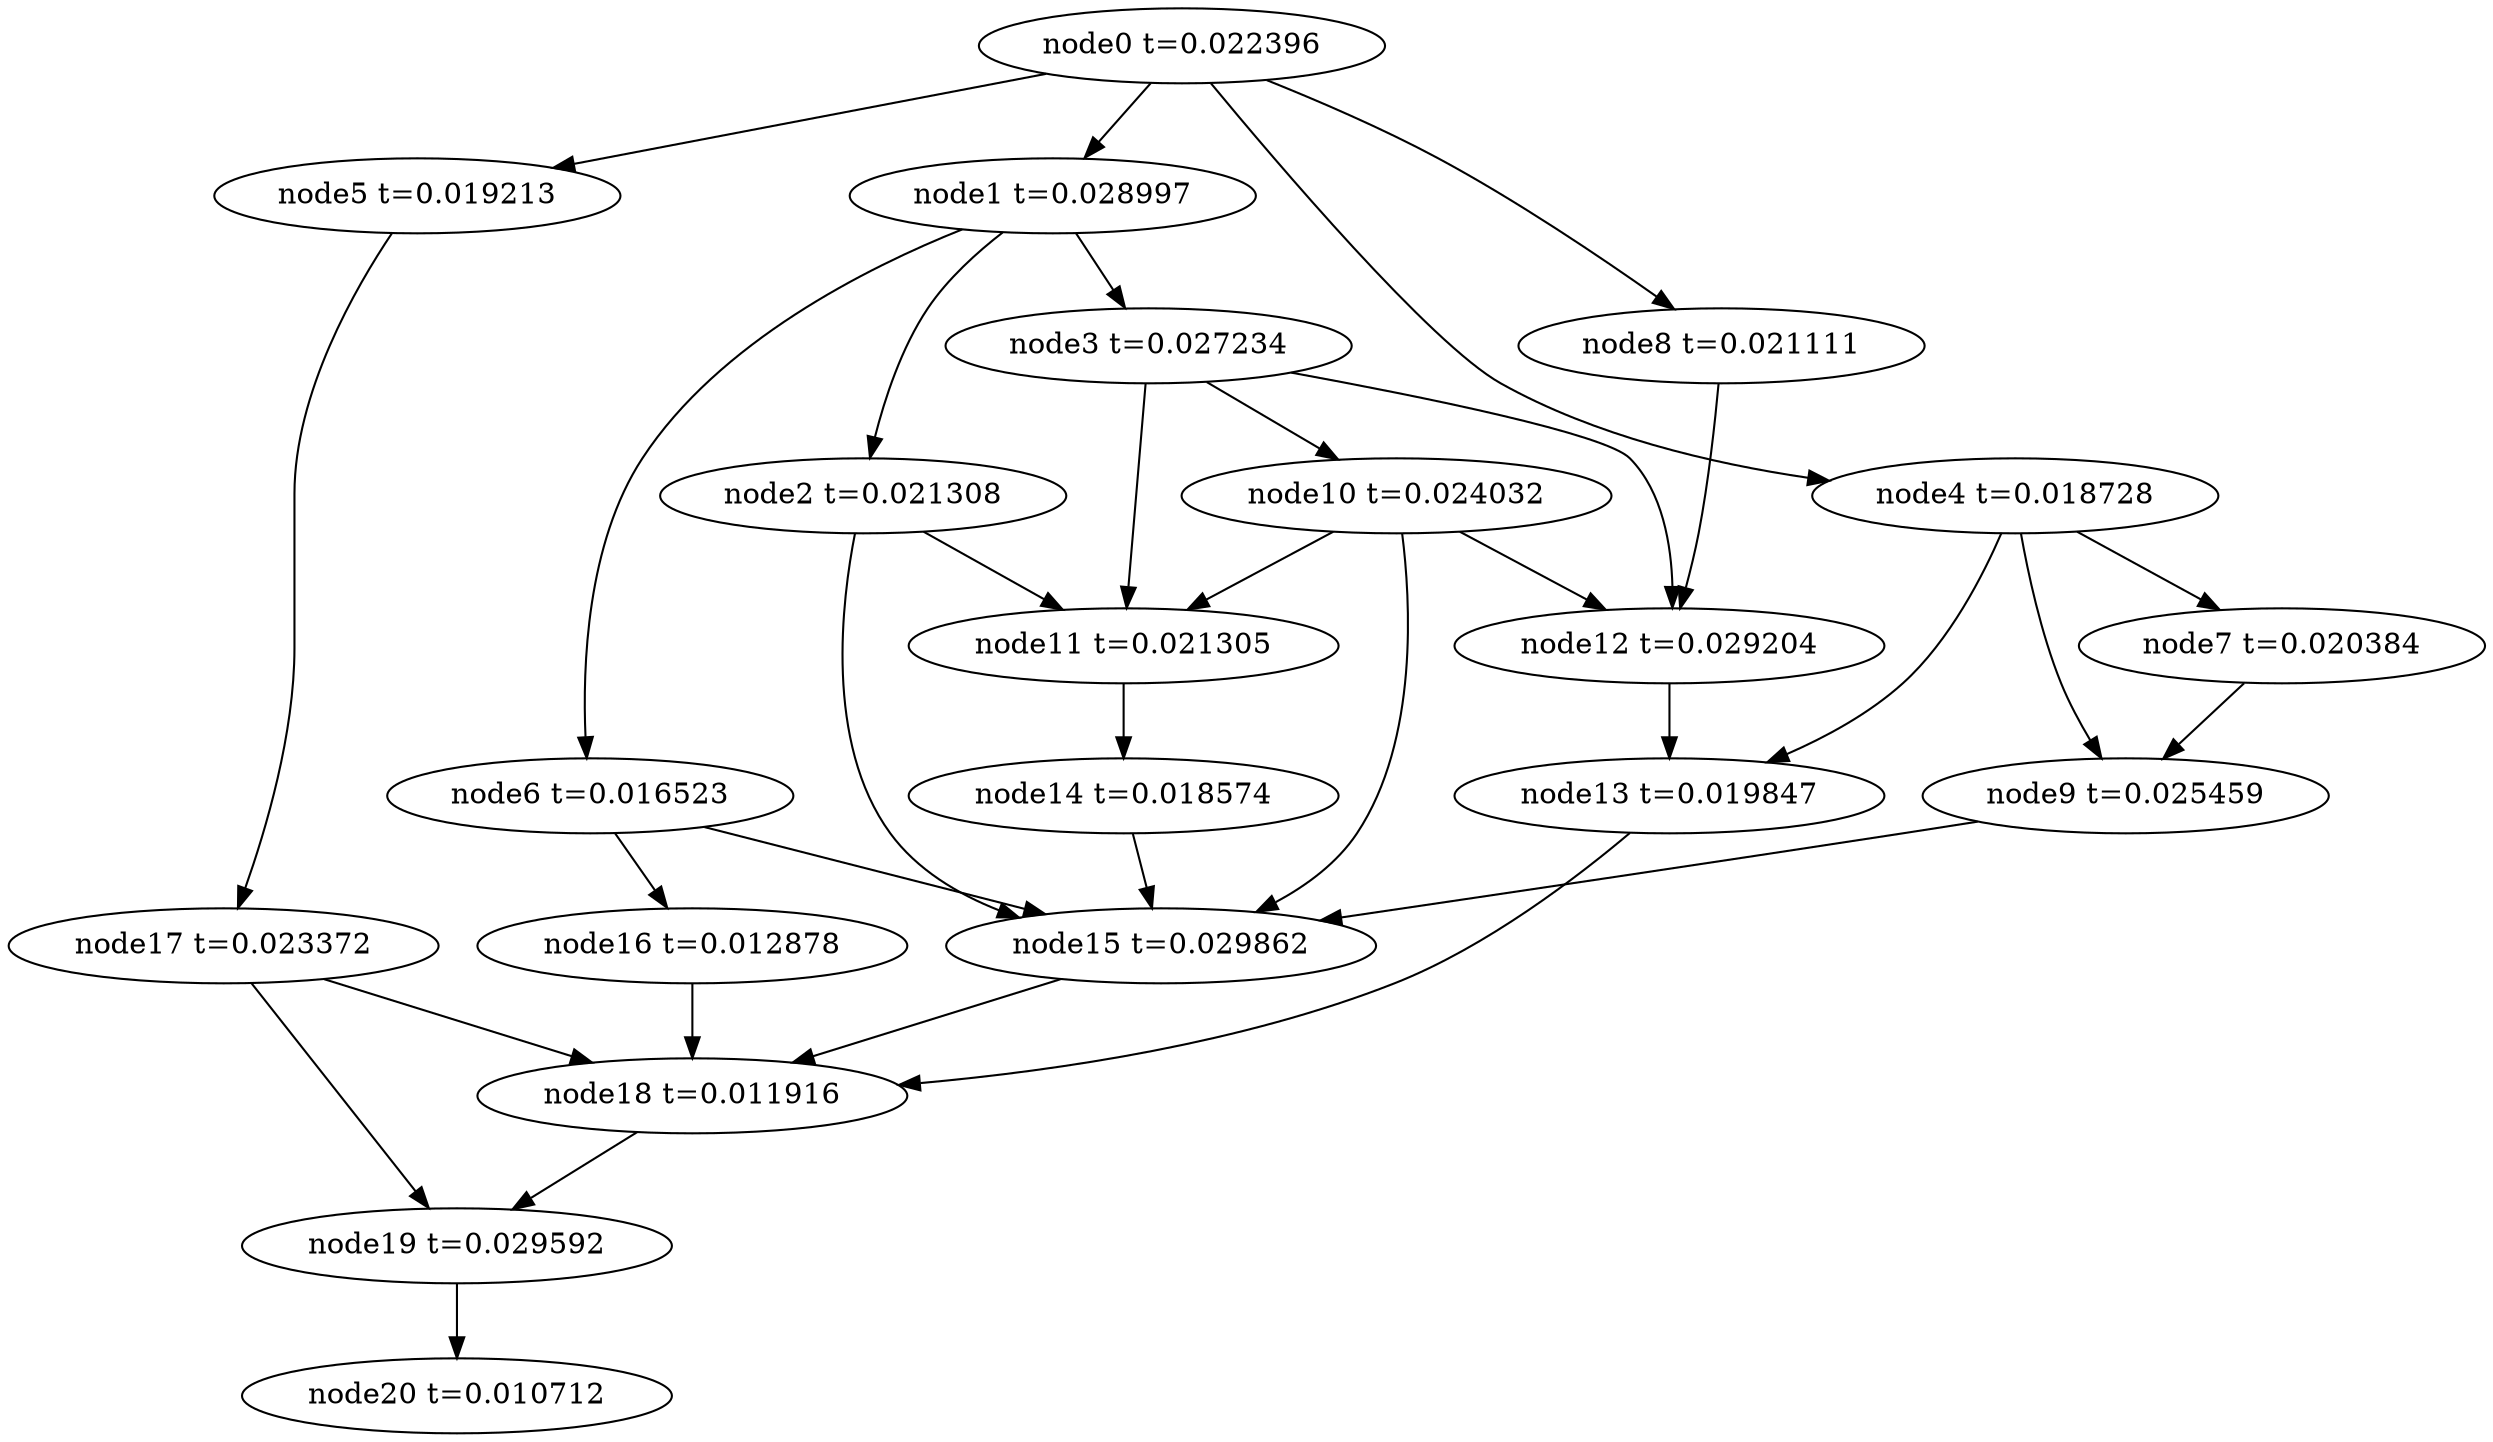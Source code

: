 digraph g{
	node20[label="node20 t=0.010712"]
	node19 -> node20
	node19[label="node19 t=0.029592"];
	node18 -> node19
	node18[label="node18 t=0.011916"];
	node17 -> node19
	node17 -> node18
	node17[label="node17 t=0.023372"];
	node16 -> node18
	node16[label="node16 t=0.012878"];
	node15 -> node18
	node15[label="node15 t=0.029862"];
	node14 -> node15
	node14[label="node14 t=0.018574"];
	node13 -> node18
	node13[label="node13 t=0.019847"];
	node12 -> node13
	node12[label="node12 t=0.029204"];
	node11 -> node14
	node11[label="node11 t=0.021305"];
	node10 -> node15
	node10 -> node12
	node10 -> node11
	node10[label="node10 t=0.024032"];
	node9 -> node15
	node9[label="node9 t=0.025459"];
	node8 -> node12
	node8[label="node8 t=0.021111"];
	node7 -> node9
	node7[label="node7 t=0.020384"];
	node6 -> node16
	node6 -> node15
	node6[label="node6 t=0.016523"];
	node5 -> node17
	node5[label="node5 t=0.019213"];
	node4 -> node13
	node4 -> node9
	node4 -> node7
	node4[label="node4 t=0.018728"];
	node3 -> node12
	node3 -> node11
	node3 -> node10
	node3[label="node3 t=0.027234"];
	node2 -> node15
	node2 -> node11
	node2[label="node2 t=0.021308"];
	node1 -> node6
	node1 -> node3
	node1 -> node2
	node1[label="node1 t=0.028997"];
	node0 -> node8
	node0 -> node5
	node0 -> node4
	node0 -> node1
	node0[label="node0 t=0.022396"];
}
